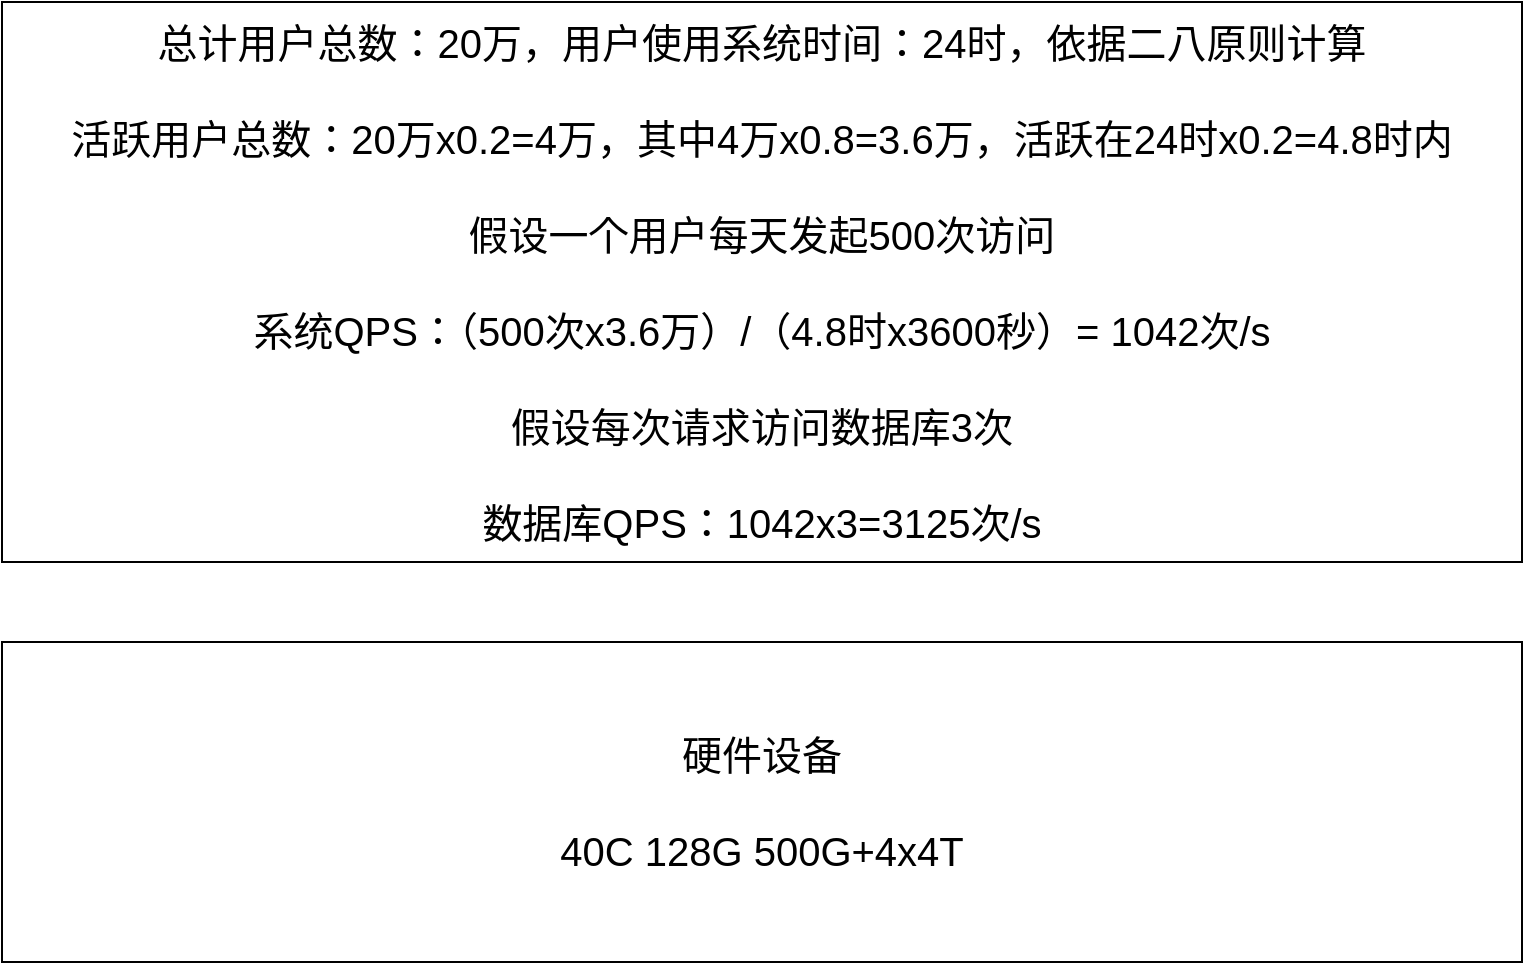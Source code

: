 <mxfile version="12.1.7" type="device" pages="5"><diagram id="ErYk1C7J16shPg2j-KtX" name="需求和资源"><mxGraphModel dx="1106" dy="758" grid="1" gridSize="10" guides="1" tooltips="1" connect="1" arrows="1" fold="1" page="1" pageScale="1" pageWidth="827" pageHeight="1169" math="0" shadow="0"><root><mxCell id="0"/><mxCell id="1" parent="0"/><mxCell id="LxVKzmW4btvyqxIcwcB8-1" value="总计用户总数：20万，用户使用系统时间：24时，依据二八原则计算&lt;br&gt;&lt;br&gt;活跃用户总数：20万x0.2=4万，其中4万x0.8=3.6万，活跃在24时x0.2=4.8时内&lt;br&gt;&lt;br&gt;假设一个用户每天发起500次访问&lt;br&gt;&lt;br&gt;系统QPS：（500次x3.6万）/（4.8时x3600秒）= 1042次/s&lt;br&gt;&lt;br&gt;假设每次请求访问数据库3次&lt;br&gt;&lt;br&gt;数据库QPS：1042x3=3125次/s" style="rounded=0;whiteSpace=wrap;html=1;fontSize=20;" vertex="1" parent="1"><mxGeometry x="40" y="40" width="760" height="280" as="geometry"/></mxCell><mxCell id="LxVKzmW4btvyqxIcwcB8-2" value="硬件设备&lt;br&gt;&lt;br&gt;40C 128G 500G+4x4T" style="rounded=0;whiteSpace=wrap;html=1;fontSize=20;" vertex="1" parent="1"><mxGeometry x="40" y="360" width="760" height="160" as="geometry"/></mxCell></root></mxGraphModel></diagram><diagram id="pq5ASbQruxCOPRBM2ytR" name="流量分析"><mxGraphModel dx="1106" dy="758" grid="1" gridSize="10" guides="1" tooltips="1" connect="1" arrows="1" fold="1" page="1" pageScale="1" pageWidth="850" pageHeight="1100" math="0" shadow="0"><root><mxCell id="pzIwe56cIyrNRFv4umZ0-0"/><mxCell id="pzIwe56cIyrNRFv4umZ0-1" parent="pzIwe56cIyrNRFv4umZ0-0"/><mxCell id="m3BVi_oaWa8sNmVTUeNz-29" value="Redis&lt;br&gt;&lt;br&gt;&lt;br&gt;&lt;br&gt;&lt;br&gt;" style="rounded=0;whiteSpace=wrap;html=1;fontSize=20;fillColor=#f5f5f5;strokeColor=#666666;fontColor=#333333;" vertex="1" parent="pzIwe56cIyrNRFv4umZ0-1"><mxGeometry x="120" y="760" width="240" height="120" as="geometry"/></mxCell><mxCell id="m3BVi_oaWa8sNmVTUeNz-33" value="S" style="rounded=1;whiteSpace=wrap;html=1;fontSize=20;fillColor=#d5e8d4;strokeColor=#82b366;" vertex="1" parent="pzIwe56cIyrNRFv4umZ0-1"><mxGeometry x="140" y="840" width="60" height="30" as="geometry"/></mxCell><mxCell id="m3BVi_oaWa8sNmVTUeNz-36" style="edgeStyle=orthogonalEdgeStyle;rounded=0;orthogonalLoop=1;jettySize=auto;html=1;exitX=0.25;exitY=1;exitDx=0;exitDy=0;entryX=0.5;entryY=0;entryDx=0;entryDy=0;fontSize=20;" edge="1" parent="pzIwe56cIyrNRFv4umZ0-1" source="m3BVi_oaWa8sNmVTUeNz-5" target="m3BVi_oaWa8sNmVTUeNz-29"><mxGeometry relative="1" as="geometry"/></mxCell><mxCell id="m3BVi_oaWa8sNmVTUeNz-39" value="QPS：2000" style="text;html=1;resizable=0;points=[];align=center;verticalAlign=middle;labelBackgroundColor=#ffffff;fontSize=20;" vertex="1" connectable="0" parent="m3BVi_oaWa8sNmVTUeNz-36"><mxGeometry x="0.127" relative="1" as="geometry"><mxPoint x="-8" y="-20" as="offset"/></mxGeometry></mxCell><mxCell id="m3BVi_oaWa8sNmVTUeNz-37" style="edgeStyle=orthogonalEdgeStyle;rounded=0;orthogonalLoop=1;jettySize=auto;html=1;exitX=0.75;exitY=1;exitDx=0;exitDy=0;fontSize=20;" edge="1" parent="pzIwe56cIyrNRFv4umZ0-1" source="m3BVi_oaWa8sNmVTUeNz-5" target="m3BVi_oaWa8sNmVTUeNz-25"><mxGeometry relative="1" as="geometry"/></mxCell><mxCell id="m3BVi_oaWa8sNmVTUeNz-40" value="QPS：1000" style="text;html=1;resizable=0;points=[];align=center;verticalAlign=middle;labelBackgroundColor=#ffffff;fontSize=20;" vertex="1" connectable="0" parent="m3BVi_oaWa8sNmVTUeNz-37"><mxGeometry y="1" relative="1" as="geometry"><mxPoint x="15" y="-19" as="offset"/></mxGeometry></mxCell><mxCell id="m3BVi_oaWa8sNmVTUeNz-5" value="业务系统（QPS：300~500）&lt;br&gt;&lt;br&gt;&lt;br&gt;&lt;br&gt;" style="rounded=0;whiteSpace=wrap;html=1;fontSize=20;fillColor=#f5f5f5;strokeColor=#666666;fontColor=#333333;" vertex="1" parent="pzIwe56cIyrNRFv4umZ0-1"><mxGeometry x="160" y="560" width="440" height="120" as="geometry"/></mxCell><mxCell id="pzIwe56cIyrNRFv4umZ0-2" value="WEB" style="rounded=0;whiteSpace=wrap;html=1;fontSize=20;fillColor=#f5f5f5;strokeColor=#666666;fontColor=#333333;" vertex="1" parent="pzIwe56cIyrNRFv4umZ0-1"><mxGeometry x="160" y="40" width="440" height="80" as="geometry"/></mxCell><mxCell id="pzIwe56cIyrNRFv4umZ0-8" style="edgeStyle=orthogonalEdgeStyle;rounded=0;orthogonalLoop=1;jettySize=auto;html=1;exitX=0.5;exitY=1;exitDx=0;exitDy=0;fontSize=20;" edge="1" parent="pzIwe56cIyrNRFv4umZ0-1" source="pzIwe56cIyrNRFv4umZ0-3" target="pzIwe56cIyrNRFv4umZ0-4"><mxGeometry relative="1" as="geometry"/></mxCell><mxCell id="m3BVi_oaWa8sNmVTUeNz-0" value="QPS：1000" style="text;html=1;resizable=0;points=[];align=center;verticalAlign=middle;labelBackgroundColor=#ffffff;fontSize=20;" vertex="1" connectable="0" parent="pzIwe56cIyrNRFv4umZ0-8"><mxGeometry x="-0.15" relative="1" as="geometry"><mxPoint as="offset"/></mxGeometry></mxCell><mxCell id="pzIwe56cIyrNRFv4umZ0-3" value="CDN" style="rounded=0;whiteSpace=wrap;html=1;fontSize=20;fillColor=#f5f5f5;strokeColor=#666666;fontColor=#333333;" vertex="1" parent="pzIwe56cIyrNRFv4umZ0-1"><mxGeometry x="160" y="160" width="440" height="80" as="geometry"/></mxCell><mxCell id="m3BVi_oaWa8sNmVTUeNz-8" style="edgeStyle=orthogonalEdgeStyle;rounded=0;orthogonalLoop=1;jettySize=auto;html=1;exitX=0.5;exitY=1;exitDx=0;exitDy=0;fontSize=20;" edge="1" parent="pzIwe56cIyrNRFv4umZ0-1" source="pzIwe56cIyrNRFv4umZ0-4" target="m3BVi_oaWa8sNmVTUeNz-1"><mxGeometry relative="1" as="geometry"/></mxCell><mxCell id="m3BVi_oaWa8sNmVTUeNz-11" value="QPS：500" style="text;html=1;resizable=0;points=[];align=center;verticalAlign=middle;labelBackgroundColor=#ffffff;fontSize=20;" vertex="1" connectable="0" parent="m3BVi_oaWa8sNmVTUeNz-8"><mxGeometry x="0.116" y="-1" relative="1" as="geometry"><mxPoint as="offset"/></mxGeometry></mxCell><mxCell id="m3BVi_oaWa8sNmVTUeNz-9" style="edgeStyle=orthogonalEdgeStyle;rounded=0;orthogonalLoop=1;jettySize=auto;html=1;exitX=0.5;exitY=1;exitDx=0;exitDy=0;fontSize=20;" edge="1" parent="pzIwe56cIyrNRFv4umZ0-1" source="pzIwe56cIyrNRFv4umZ0-4" target="m3BVi_oaWa8sNmVTUeNz-4"><mxGeometry relative="1" as="geometry"/></mxCell><mxCell id="m3BVi_oaWa8sNmVTUeNz-10" value="QPS：500" style="text;html=1;resizable=0;points=[];align=center;verticalAlign=middle;labelBackgroundColor=#ffffff;fontSize=20;" vertex="1" connectable="0" parent="m3BVi_oaWa8sNmVTUeNz-9"><mxGeometry x="0.042" relative="1" as="geometry"><mxPoint as="offset"/></mxGeometry></mxCell><mxCell id="pzIwe56cIyrNRFv4umZ0-4" value="NGINX&lt;br&gt;KeepAlive" style="rounded=0;whiteSpace=wrap;html=1;fontSize=20;fillColor=#f5f5f5;strokeColor=#666666;fontColor=#333333;" vertex="1" parent="pzIwe56cIyrNRFv4umZ0-1"><mxGeometry x="160" y="280" width="440" height="80" as="geometry"/></mxCell><mxCell id="pzIwe56cIyrNRFv4umZ0-5" value="Gateway" style="rounded=0;whiteSpace=wrap;html=1;fontSize=20;fillColor=#f5f5f5;strokeColor=#666666;fontColor=#333333;" vertex="1" parent="pzIwe56cIyrNRFv4umZ0-1"><mxGeometry x="160" y="400" width="440" height="80" as="geometry"/></mxCell><mxCell id="pzIwe56cIyrNRFv4umZ0-6" value="主" style="rounded=1;whiteSpace=wrap;html=1;fontSize=20;fillColor=#d5e8d4;strokeColor=#82b366;" vertex="1" parent="pzIwe56cIyrNRFv4umZ0-1"><mxGeometry x="180" y="290" width="120" height="60" as="geometry"/></mxCell><mxCell id="pzIwe56cIyrNRFv4umZ0-7" value="备" style="rounded=1;whiteSpace=wrap;html=1;fontSize=20;fillColor=#dae8fc;strokeColor=#6c8ebf;" vertex="1" parent="pzIwe56cIyrNRFv4umZ0-1"><mxGeometry x="460" y="290" width="120" height="60" as="geometry"/></mxCell><mxCell id="m3BVi_oaWa8sNmVTUeNz-14" style="edgeStyle=orthogonalEdgeStyle;rounded=0;orthogonalLoop=1;jettySize=auto;html=1;exitX=0.25;exitY=1;exitDx=0;exitDy=0;fontSize=20;entryX=0.25;entryY=0;entryDx=0;entryDy=0;" edge="1" parent="pzIwe56cIyrNRFv4umZ0-1" source="m3BVi_oaWa8sNmVTUeNz-1" target="m3BVi_oaWa8sNmVTUeNz-6"><mxGeometry relative="1" as="geometry"/></mxCell><mxCell id="m3BVi_oaWa8sNmVTUeNz-16" style="edgeStyle=orthogonalEdgeStyle;rounded=0;orthogonalLoop=1;jettySize=auto;html=1;exitX=0.75;exitY=1;exitDx=0;exitDy=0;entryX=0.5;entryY=0;entryDx=0;entryDy=0;fontSize=20;dashed=1;" edge="1" parent="pzIwe56cIyrNRFv4umZ0-1" source="m3BVi_oaWa8sNmVTUeNz-1" target="m3BVi_oaWa8sNmVTUeNz-7"><mxGeometry relative="1" as="geometry"><Array as="points"><mxPoint x="270" y="520"/><mxPoint x="520" y="520"/></Array></mxGeometry></mxCell><mxCell id="m3BVi_oaWa8sNmVTUeNz-18" style="edgeStyle=orthogonalEdgeStyle;rounded=0;orthogonalLoop=1;jettySize=auto;html=1;exitX=0.5;exitY=1;exitDx=0;exitDy=0;entryX=0.25;entryY=0;entryDx=0;entryDy=0;fontSize=20;" edge="1" parent="pzIwe56cIyrNRFv4umZ0-1" source="m3BVi_oaWa8sNmVTUeNz-1" target="m3BVi_oaWa8sNmVTUeNz-13"><mxGeometry relative="1" as="geometry"><Array as="points"><mxPoint x="240" y="500"/><mxPoint x="350" y="500"/></Array></mxGeometry></mxCell><mxCell id="m3BVi_oaWa8sNmVTUeNz-1" value="Node1" style="rounded=1;whiteSpace=wrap;html=1;fontSize=20;fillColor=#d5e8d4;strokeColor=#82b366;" vertex="1" parent="pzIwe56cIyrNRFv4umZ0-1"><mxGeometry x="180" y="410" width="120" height="60" as="geometry"/></mxCell><mxCell id="m3BVi_oaWa8sNmVTUeNz-15" style="edgeStyle=orthogonalEdgeStyle;rounded=0;orthogonalLoop=1;jettySize=auto;html=1;exitX=0.5;exitY=1;exitDx=0;exitDy=0;entryX=0.75;entryY=0;entryDx=0;entryDy=0;fontSize=20;" edge="1" parent="pzIwe56cIyrNRFv4umZ0-1" source="m3BVi_oaWa8sNmVTUeNz-4" target="m3BVi_oaWa8sNmVTUeNz-13"><mxGeometry relative="1" as="geometry"><Array as="points"><mxPoint x="520" y="500"/><mxPoint x="410" y="500"/></Array></mxGeometry></mxCell><mxCell id="m3BVi_oaWa8sNmVTUeNz-17" style="edgeStyle=orthogonalEdgeStyle;rounded=0;orthogonalLoop=1;jettySize=auto;html=1;exitX=0.75;exitY=1;exitDx=0;exitDy=0;entryX=0.75;entryY=0;entryDx=0;entryDy=0;fontSize=20;dashed=1;" edge="1" parent="pzIwe56cIyrNRFv4umZ0-1" source="m3BVi_oaWa8sNmVTUeNz-4" target="m3BVi_oaWa8sNmVTUeNz-7"><mxGeometry relative="1" as="geometry"/></mxCell><mxCell id="m3BVi_oaWa8sNmVTUeNz-19" style="edgeStyle=orthogonalEdgeStyle;rounded=0;orthogonalLoop=1;jettySize=auto;html=1;exitX=0.25;exitY=1;exitDx=0;exitDy=0;entryX=0.75;entryY=0;entryDx=0;entryDy=0;fontSize=20;" edge="1" parent="pzIwe56cIyrNRFv4umZ0-1" source="m3BVi_oaWa8sNmVTUeNz-4" target="m3BVi_oaWa8sNmVTUeNz-6"><mxGeometry relative="1" as="geometry"/></mxCell><mxCell id="m3BVi_oaWa8sNmVTUeNz-4" value="Node2" style="rounded=1;whiteSpace=wrap;html=1;fontSize=20;fillColor=#d5e8d4;strokeColor=#82b366;" vertex="1" parent="pzIwe56cIyrNRFv4umZ0-1"><mxGeometry x="460" y="410" width="120" height="60" as="geometry"/></mxCell><mxCell id="m3BVi_oaWa8sNmVTUeNz-6" value="Node1" style="rounded=1;whiteSpace=wrap;html=1;fontSize=20;fillColor=#d5e8d4;strokeColor=#82b366;" vertex="1" parent="pzIwe56cIyrNRFv4umZ0-1"><mxGeometry x="180" y="610" width="120" height="60" as="geometry"/></mxCell><mxCell id="m3BVi_oaWa8sNmVTUeNz-7" value="Node3" style="rounded=1;whiteSpace=wrap;html=1;fontSize=20;fillColor=#d5e8d4;strokeColor=#82b366;dashed=1;" vertex="1" parent="pzIwe56cIyrNRFv4umZ0-1"><mxGeometry x="460" y="610" width="120" height="60" as="geometry"/></mxCell><mxCell id="m3BVi_oaWa8sNmVTUeNz-13" value="Node2" style="rounded=1;whiteSpace=wrap;html=1;fontSize=20;fillColor=#d5e8d4;strokeColor=#82b366;" vertex="1" parent="pzIwe56cIyrNRFv4umZ0-1"><mxGeometry x="320" y="610" width="120" height="60" as="geometry"/></mxCell><mxCell id="m3BVi_oaWa8sNmVTUeNz-25" value="MySQL&lt;br&gt;&lt;br&gt;&lt;br&gt;&lt;br&gt;&lt;br&gt;" style="rounded=0;whiteSpace=wrap;html=1;fontSize=20;fillColor=#f5f5f5;strokeColor=#666666;fontColor=#333333;" vertex="1" parent="pzIwe56cIyrNRFv4umZ0-1"><mxGeometry x="400" y="760" width="240" height="120" as="geometry"/></mxCell><mxCell id="m3BVi_oaWa8sNmVTUeNz-26" value="M" style="rounded=1;whiteSpace=wrap;html=1;fontSize=20;fillColor=#d5e8d4;strokeColor=#82b366;" vertex="1" parent="pzIwe56cIyrNRFv4umZ0-1"><mxGeometry x="420" y="820" width="60" height="30" as="geometry"/></mxCell><mxCell id="m3BVi_oaWa8sNmVTUeNz-27" value="S" style="rounded=1;whiteSpace=wrap;html=1;fontSize=20;fillColor=#d5e8d4;strokeColor=#82b366;dashed=1;" vertex="1" parent="pzIwe56cIyrNRFv4umZ0-1"><mxGeometry x="560" y="820" width="60" height="30" as="geometry"/></mxCell><mxCell id="m3BVi_oaWa8sNmVTUeNz-28" value="S" style="rounded=1;whiteSpace=wrap;html=1;fontSize=20;fillColor=#d5e8d4;strokeColor=#82b366;" vertex="1" parent="pzIwe56cIyrNRFv4umZ0-1"><mxGeometry x="490" y="820" width="60" height="30" as="geometry"/></mxCell><mxCell id="m3BVi_oaWa8sNmVTUeNz-30" value="M" style="rounded=1;whiteSpace=wrap;html=1;fontSize=20;fillColor=#d5e8d4;strokeColor=#82b366;" vertex="1" parent="pzIwe56cIyrNRFv4umZ0-1"><mxGeometry x="140" y="805" width="60" height="30" as="geometry"/></mxCell><mxCell id="m3BVi_oaWa8sNmVTUeNz-31" value="M" style="rounded=1;whiteSpace=wrap;html=1;fontSize=20;fillColor=#d5e8d4;strokeColor=#82b366;dashed=1;" vertex="1" parent="pzIwe56cIyrNRFv4umZ0-1"><mxGeometry x="280" y="805" width="60" height="30" as="geometry"/></mxCell><mxCell id="m3BVi_oaWa8sNmVTUeNz-32" value="M" style="rounded=1;whiteSpace=wrap;html=1;fontSize=20;fillColor=#d5e8d4;strokeColor=#82b366;" vertex="1" parent="pzIwe56cIyrNRFv4umZ0-1"><mxGeometry x="210" y="805" width="60" height="30" as="geometry"/></mxCell><mxCell id="m3BVi_oaWa8sNmVTUeNz-34" value="S" style="rounded=1;whiteSpace=wrap;html=1;fontSize=20;fillColor=#d5e8d4;strokeColor=#82b366;dashed=1;" vertex="1" parent="pzIwe56cIyrNRFv4umZ0-1"><mxGeometry x="280" y="840" width="60" height="30" as="geometry"/></mxCell><mxCell id="m3BVi_oaWa8sNmVTUeNz-35" value="S" style="rounded=1;whiteSpace=wrap;html=1;fontSize=20;fillColor=#d5e8d4;strokeColor=#82b366;" vertex="1" parent="pzIwe56cIyrNRFv4umZ0-1"><mxGeometry x="210" y="840" width="60" height="30" as="geometry"/></mxCell><mxCell id="m3BVi_oaWa8sNmVTUeNz-38" value="QPS：3000" style="text;html=1;strokeColor=none;fillColor=none;align=center;verticalAlign=middle;whiteSpace=wrap;rounded=0;fontSize=20;" vertex="1" parent="pzIwe56cIyrNRFv4umZ0-1"><mxGeometry x="325" y="700" width="110" height="20" as="geometry"/></mxCell><mxCell id="m3BVi_oaWa8sNmVTUeNz-41" value="ES&lt;br&gt;100万x5KB=5GB&lt;br&gt;&lt;br&gt;&lt;br&gt;&lt;br&gt;" style="rounded=0;whiteSpace=wrap;html=1;fontSize=20;fillColor=#f5f5f5;strokeColor=#666666;fontColor=#333333;" vertex="1" parent="pzIwe56cIyrNRFv4umZ0-1"><mxGeometry x="120" y="920" width="240" height="120" as="geometry"/></mxCell><mxCell id="m3BVi_oaWa8sNmVTUeNz-42" value="M" style="rounded=1;whiteSpace=wrap;html=1;fontSize=20;fillColor=#d5e8d4;strokeColor=#82b366;" vertex="1" parent="pzIwe56cIyrNRFv4umZ0-1"><mxGeometry x="140" y="980" width="60" height="30" as="geometry"/></mxCell><mxCell id="m3BVi_oaWa8sNmVTUeNz-43" value="S" style="rounded=1;whiteSpace=wrap;html=1;fontSize=20;fillColor=#d5e8d4;strokeColor=#82b366;dashed=1;" vertex="1" parent="pzIwe56cIyrNRFv4umZ0-1"><mxGeometry x="280" y="980" width="60" height="30" as="geometry"/></mxCell><mxCell id="m3BVi_oaWa8sNmVTUeNz-44" value="S" style="rounded=1;whiteSpace=wrap;html=1;fontSize=20;fillColor=#d5e8d4;strokeColor=#82b366;" vertex="1" parent="pzIwe56cIyrNRFv4umZ0-1"><mxGeometry x="210" y="980" width="60" height="30" as="geometry"/></mxCell><mxCell id="m3BVi_oaWa8sNmVTUeNz-45" value="MongoDB&lt;br&gt;10万x50KB=5GB&lt;br&gt;&lt;br&gt;&lt;br&gt;&lt;br&gt;" style="rounded=0;whiteSpace=wrap;html=1;fontSize=20;fillColor=#f5f5f5;strokeColor=#666666;fontColor=#333333;" vertex="1" parent="pzIwe56cIyrNRFv4umZ0-1"><mxGeometry x="400" y="920" width="240" height="120" as="geometry"/></mxCell><mxCell id="m3BVi_oaWa8sNmVTUeNz-46" value="M" style="rounded=1;whiteSpace=wrap;html=1;fontSize=20;fillColor=#d5e8d4;strokeColor=#82b366;" vertex="1" parent="pzIwe56cIyrNRFv4umZ0-1"><mxGeometry x="420" y="980" width="60" height="30" as="geometry"/></mxCell><mxCell id="m3BVi_oaWa8sNmVTUeNz-47" value="S" style="rounded=1;whiteSpace=wrap;html=1;fontSize=20;fillColor=#d5e8d4;strokeColor=#82b366;dashed=1;" vertex="1" parent="pzIwe56cIyrNRFv4umZ0-1"><mxGeometry x="560" y="980" width="60" height="30" as="geometry"/></mxCell><mxCell id="m3BVi_oaWa8sNmVTUeNz-48" value="S" style="rounded=1;whiteSpace=wrap;html=1;fontSize=20;fillColor=#d5e8d4;strokeColor=#82b366;" vertex="1" parent="pzIwe56cIyrNRFv4umZ0-1"><mxGeometry x="490" y="980" width="60" height="30" as="geometry"/></mxCell><mxCell id="oZtCqzuaDMVxIYybgl82-0" value="系统流量规模分析" style="text;html=1;strokeColor=none;fillColor=none;align=center;verticalAlign=middle;whiteSpace=wrap;rounded=0;dashed=1;fontSize=20;" vertex="1" parent="pzIwe56cIyrNRFv4umZ0-1"><mxGeometry x="160" y="10" width="440" height="20" as="geometry"/></mxCell></root></mxGraphModel></diagram><diagram id="z2VOvwBY_4tDdF6hZFZ4" name="新旧版本MQ"><mxGraphModel dx="1106" dy="758" grid="1" gridSize="10" guides="1" tooltips="1" connect="1" arrows="1" fold="1" page="1" pageScale="1" pageWidth="850" pageHeight="1100" math="0" shadow="0"><root><mxCell id="si2oRlGux-sdy4nsY0Zy-0"/><mxCell id="si2oRlGux-sdy4nsY0Zy-1" parent="si2oRlGux-sdy4nsY0Zy-0"/><mxCell id="fWnzAH5MNSUzcL2vlmoa-0" value="新旧系统消息中间件强一致高可用设计" style="text;html=1;strokeColor=none;fillColor=none;align=center;verticalAlign=middle;whiteSpace=wrap;rounded=0;dashed=1;fontSize=20;" vertex="1" parent="si2oRlGux-sdy4nsY0Zy-1"><mxGeometry x="160" y="10" width="440" height="20" as="geometry"/></mxCell><mxCell id="ZQqp1TPRaXFhYsxxzdAM-3" style="edgeStyle=orthogonalEdgeStyle;rounded=0;orthogonalLoop=1;jettySize=auto;html=1;exitX=0.5;exitY=1;exitDx=0;exitDy=0;entryX=0.5;entryY=0;entryDx=0;entryDy=0;fontSize=20;" edge="1" parent="si2oRlGux-sdy4nsY0Zy-1" source="ZQqp1TPRaXFhYsxxzdAM-0" target="ZQqp1TPRaXFhYsxxzdAM-2"><mxGeometry relative="1" as="geometry"/></mxCell><mxCell id="ZQqp1TPRaXFhYsxxzdAM-0" value="旧版本MySQL&lt;br&gt;biglog&lt;br&gt;200万数据" style="rounded=0;whiteSpace=wrap;html=1;fontSize=20;fillColor=#f5f5f5;strokeColor=#666666;fontColor=#333333;" vertex="1" parent="si2oRlGux-sdy4nsY0Zy-1"><mxGeometry x="160" y="40" width="440" height="80" as="geometry"/></mxCell><mxCell id="ZQqp1TPRaXFhYsxxzdAM-2" value="Canal" style="rounded=0;whiteSpace=wrap;html=1;fontSize=20;fillColor=#f5f5f5;strokeColor=#666666;fontColor=#333333;" vertex="1" parent="si2oRlGux-sdy4nsY0Zy-1"><mxGeometry x="160" y="160" width="440" height="80" as="geometry"/></mxCell><mxCell id="ZQqp1TPRaXFhYsxxzdAM-4" value="Kafka&lt;br&gt;&lt;br&gt;serializr=1" style="rounded=0;whiteSpace=wrap;html=1;fontSize=20;fillColor=#f5f5f5;strokeColor=#666666;fontColor=#333333;" vertex="1" parent="si2oRlGux-sdy4nsY0Zy-1"><mxGeometry x="160" y="320" width="440" height="80" as="geometry"/></mxCell><mxCell id="sOrMX0ZMcvwtyfNDg4mw-8" style="edgeStyle=orthogonalEdgeStyle;rounded=0;orthogonalLoop=1;jettySize=auto;html=1;exitX=0.5;exitY=1;exitDx=0;exitDy=0;fontSize=20;" edge="1" parent="si2oRlGux-sdy4nsY0Zy-1" source="mMsrpA7TsB3CGjUgSrUk-0" target="mMsrpA7TsB3CGjUgSrUk-1"><mxGeometry relative="1" as="geometry"/></mxCell><mxCell id="sOrMX0ZMcvwtyfNDg4mw-12" value="transaction+tryagain" style="text;html=1;resizable=0;points=[];align=center;verticalAlign=middle;labelBackgroundColor=#ffffff;fontSize=20;" vertex="1" connectable="0" parent="sOrMX0ZMcvwtyfNDg4mw-8"><mxGeometry x="-0.1" y="-1" relative="1" as="geometry"><mxPoint as="offset"/></mxGeometry></mxCell><mxCell id="mMsrpA7TsB3CGjUgSrUk-0" value="SYNC" style="rounded=0;whiteSpace=wrap;html=1;fontSize=20;fillColor=#f5f5f5;strokeColor=#666666;fontColor=#333333;" vertex="1" parent="si2oRlGux-sdy4nsY0Zy-1"><mxGeometry x="160" y="480" width="440" height="80" as="geometry"/></mxCell><mxCell id="mMsrpA7TsB3CGjUgSrUk-1" value="DB" style="rounded=0;whiteSpace=wrap;html=1;fontSize=20;fillColor=#f5f5f5;strokeColor=#666666;fontColor=#333333;" vertex="1" parent="si2oRlGux-sdy4nsY0Zy-1"><mxGeometry x="160" y="640" width="440" height="80" as="geometry"/></mxCell><mxCell id="mMsrpA7TsB3CGjUgSrUk-2" value="" style="shape=link;html=1;fontSize=20;entryX=0.5;entryY=1;entryDx=0;entryDy=0;width=224;" edge="1" parent="si2oRlGux-sdy4nsY0Zy-1" source="ZQqp1TPRaXFhYsxxzdAM-4" target="ZQqp1TPRaXFhYsxxzdAM-2"><mxGeometry width="50" height="50" relative="1" as="geometry"><mxPoint x="270" y="300" as="sourcePoint"/><mxPoint x="320" y="250" as="targetPoint"/></mxGeometry></mxCell><mxCell id="mMsrpA7TsB3CGjUgSrUk-3" value="sync=1,batch=1&lt;br&gt;isr=all, ack=1&lt;br&gt;MD5" style="text;html=1;resizable=0;points=[];autosize=1;align=left;verticalAlign=top;spacingTop=-4;fontSize=20;" vertex="1" parent="si2oRlGux-sdy4nsY0Zy-1"><mxGeometry x="300" y="245" width="160" height="70" as="geometry"/></mxCell><mxCell id="sOrMX0ZMcvwtyfNDg4mw-1" value="node1" style="rounded=1;whiteSpace=wrap;html=1;fontSize=20;fillColor=#d5e8d4;strokeColor=#82b366;" vertex="1" parent="si2oRlGux-sdy4nsY0Zy-1"><mxGeometry x="195" y="345" width="60" height="30" as="geometry"/></mxCell><mxCell id="sOrMX0ZMcvwtyfNDg4mw-2" value="node2" style="rounded=1;whiteSpace=wrap;html=1;fontSize=20;fillColor=#d5e8d4;strokeColor=#82b366;" vertex="1" parent="si2oRlGux-sdy4nsY0Zy-1"><mxGeometry x="505" y="345" width="60" height="30" as="geometry"/></mxCell><mxCell id="sOrMX0ZMcvwtyfNDg4mw-6" value="" style="shape=link;html=1;fontSize=20;entryX=0.5;entryY=1;entryDx=0;entryDy=0;width=224;" edge="1" parent="si2oRlGux-sdy4nsY0Zy-1"><mxGeometry width="50" height="50" relative="1" as="geometry"><mxPoint x="380" y="480" as="sourcePoint"/><mxPoint x="380" y="400" as="targetPoint"/></mxGeometry></mxCell><mxCell id="sOrMX0ZMcvwtyfNDg4mw-7" value="group=table,thread=1&lt;br&gt;autoack=0,&amp;nbsp;MD5" style="text;html=1;resizable=0;points=[];autosize=1;align=left;verticalAlign=top;spacingTop=-4;fontSize=20;" vertex="1" parent="si2oRlGux-sdy4nsY0Zy-1"><mxGeometry x="275" y="415" width="210" height="50" as="geometry"/></mxCell><mxCell id="sOrMX0ZMcvwtyfNDg4mw-9" value="MySQL" style="rounded=1;whiteSpace=wrap;html=1;fontSize=20;fillColor=#d5e8d4;strokeColor=#82b366;" vertex="1" parent="si2oRlGux-sdy4nsY0Zy-1"><mxGeometry x="180" y="665" width="100" height="30" as="geometry"/></mxCell><mxCell id="sOrMX0ZMcvwtyfNDg4mw-10" value="MongoDB" style="rounded=1;whiteSpace=wrap;html=1;fontSize=20;fillColor=#d5e8d4;strokeColor=#82b366;" vertex="1" parent="si2oRlGux-sdy4nsY0Zy-1"><mxGeometry x="330" y="665" width="100" height="30" as="geometry"/></mxCell><mxCell id="sOrMX0ZMcvwtyfNDg4mw-11" value="ES" style="rounded=1;whiteSpace=wrap;html=1;fontSize=20;fillColor=#d5e8d4;strokeColor=#82b366;" vertex="1" parent="si2oRlGux-sdy4nsY0Zy-1"><mxGeometry x="480" y="665" width="100" height="30" as="geometry"/></mxCell></root></mxGraphModel></diagram><diagram id="ZxAASZaRb4nEDueHgyxd" name="热点key大value"><mxGraphModel dx="1106" dy="758" grid="1" gridSize="10" guides="1" tooltips="1" connect="1" arrows="1" fold="1" page="1" pageScale="1" pageWidth="850" pageHeight="1100" math="0" shadow="0"><root><mxCell id="_j7aoTGqgm09QGlYXKYN-0"/><mxCell id="_j7aoTGqgm09QGlYXKYN-1" parent="_j7aoTGqgm09QGlYXKYN-0"/><mxCell id="3bVBKvmRmH2orxmFVFHt-0" value="Redis&lt;br&gt;&lt;br&gt;&lt;br&gt;&lt;br&gt;&lt;br&gt;" style="rounded=0;whiteSpace=wrap;html=1;fontSize=20;fillColor=#f5f5f5;strokeColor=#666666;fontColor=#333333;" vertex="1" parent="_j7aoTGqgm09QGlYXKYN-1"><mxGeometry x="120" y="560" width="240" height="120" as="geometry"/></mxCell><mxCell id="3bVBKvmRmH2orxmFVFHt-1" value="S" style="rounded=1;whiteSpace=wrap;html=1;fontSize=20;fillColor=#d5e8d4;strokeColor=#82b366;" vertex="1" parent="_j7aoTGqgm09QGlYXKYN-1"><mxGeometry x="140" y="640" width="60" height="30" as="geometry"/></mxCell><mxCell id="3bVBKvmRmH2orxmFVFHt-2" style="edgeStyle=orthogonalEdgeStyle;rounded=0;orthogonalLoop=1;jettySize=auto;html=1;exitX=0.25;exitY=1;exitDx=0;exitDy=0;entryX=0.5;entryY=0;entryDx=0;entryDy=0;fontSize=20;" edge="1" parent="_j7aoTGqgm09QGlYXKYN-1" source="3bVBKvmRmH2orxmFVFHt-6" target="3bVBKvmRmH2orxmFVFHt-0"><mxGeometry relative="1" as="geometry"/></mxCell><mxCell id="3bVBKvmRmH2orxmFVFHt-3" value="QPS：2000" style="text;html=1;resizable=0;points=[];align=center;verticalAlign=middle;labelBackgroundColor=#ffffff;fontSize=20;" vertex="1" connectable="0" parent="3bVBKvmRmH2orxmFVFHt-2"><mxGeometry x="0.127" relative="1" as="geometry"><mxPoint x="2" y="-20" as="offset"/></mxGeometry></mxCell><mxCell id="3bVBKvmRmH2orxmFVFHt-4" style="edgeStyle=orthogonalEdgeStyle;rounded=0;orthogonalLoop=1;jettySize=auto;html=1;exitX=0.75;exitY=1;exitDx=0;exitDy=0;fontSize=20;" edge="1" parent="_j7aoTGqgm09QGlYXKYN-1" source="3bVBKvmRmH2orxmFVFHt-6" target="3bVBKvmRmH2orxmFVFHt-30"><mxGeometry relative="1" as="geometry"/></mxCell><mxCell id="3bVBKvmRmH2orxmFVFHt-5" value="QPS：1000" style="text;html=1;resizable=0;points=[];align=center;verticalAlign=middle;labelBackgroundColor=#ffffff;fontSize=20;" vertex="1" connectable="0" parent="3bVBKvmRmH2orxmFVFHt-4"><mxGeometry y="1" relative="1" as="geometry"><mxPoint x="15" y="-19" as="offset"/></mxGeometry></mxCell><mxCell id="hucWLgWMiOzNQJfjygFG-10" style="edgeStyle=orthogonalEdgeStyle;rounded=0;orthogonalLoop=1;jettySize=auto;html=1;exitX=1;exitY=0.75;exitDx=0;exitDy=0;entryX=0;entryY=0.5;entryDx=0;entryDy=0;fontSize=20;fillColor=#f8cecc;strokeColor=#b85450;" edge="1" parent="_j7aoTGqgm09QGlYXKYN-1" source="3bVBKvmRmH2orxmFVFHt-6" target="hucWLgWMiOzNQJfjygFG-0"><mxGeometry relative="1" as="geometry"/></mxCell><mxCell id="3bVBKvmRmH2orxmFVFHt-6" value="业务系统（QPS：300~500）&lt;br&gt;&lt;br&gt;&lt;br&gt;&lt;br&gt;" style="rounded=0;whiteSpace=wrap;html=1;fontSize=20;fillColor=#f5f5f5;strokeColor=#666666;fontColor=#333333;" vertex="1" parent="_j7aoTGqgm09QGlYXKYN-1"><mxGeometry x="160" y="360" width="440" height="120" as="geometry"/></mxCell><mxCell id="3bVBKvmRmH2orxmFVFHt-7" value="WEB" style="rounded=0;whiteSpace=wrap;html=1;fontSize=20;fillColor=#f5f5f5;strokeColor=#666666;fontColor=#333333;" vertex="1" parent="_j7aoTGqgm09QGlYXKYN-1"><mxGeometry x="160" y="40" width="440" height="80" as="geometry"/></mxCell><mxCell id="hucWLgWMiOzNQJfjygFG-7" style="edgeStyle=orthogonalEdgeStyle;rounded=0;orthogonalLoop=1;jettySize=auto;html=1;exitX=0.5;exitY=1;exitDx=0;exitDy=0;entryX=0.5;entryY=0;entryDx=0;entryDy=0;fontSize=20;" edge="1" parent="_j7aoTGqgm09QGlYXKYN-1" source="3bVBKvmRmH2orxmFVFHt-10" target="3bVBKvmRmH2orxmFVFHt-6"><mxGeometry relative="1" as="geometry"/></mxCell><mxCell id="3bVBKvmRmH2orxmFVFHt-10" value="CDN" style="rounded=0;whiteSpace=wrap;html=1;fontSize=20;fillColor=#d5e8d4;strokeColor=#82b366;" vertex="1" parent="_j7aoTGqgm09QGlYXKYN-1"><mxGeometry x="160" y="160" width="440" height="80" as="geometry"/></mxCell><mxCell id="3bVBKvmRmH2orxmFVFHt-27" value="Node1" style="rounded=1;whiteSpace=wrap;html=1;fontSize=20;fillColor=#d5e8d4;strokeColor=#82b366;" vertex="1" parent="_j7aoTGqgm09QGlYXKYN-1"><mxGeometry x="180" y="410" width="120" height="60" as="geometry"/></mxCell><mxCell id="hucWLgWMiOzNQJfjygFG-9" style="edgeStyle=orthogonalEdgeStyle;rounded=0;orthogonalLoop=1;jettySize=auto;html=1;exitX=0.75;exitY=0;exitDx=0;exitDy=0;entryX=0.886;entryY=1;entryDx=0;entryDy=0;entryPerimeter=0;fontSize=20;fillColor=#f8cecc;strokeColor=#b85450;dashed=1;" edge="1" parent="_j7aoTGqgm09QGlYXKYN-1" source="3bVBKvmRmH2orxmFVFHt-28" target="3bVBKvmRmH2orxmFVFHt-10"><mxGeometry relative="1" as="geometry"/></mxCell><mxCell id="3bVBKvmRmH2orxmFVFHt-28" value="Node3" style="rounded=1;whiteSpace=wrap;html=1;fontSize=20;fillColor=#d5e8d4;strokeColor=#82b366;dashed=1;" vertex="1" parent="_j7aoTGqgm09QGlYXKYN-1"><mxGeometry x="460" y="410" width="120" height="60" as="geometry"/></mxCell><mxCell id="3bVBKvmRmH2orxmFVFHt-29" value="Node2" style="rounded=1;whiteSpace=wrap;html=1;fontSize=20;fillColor=#d5e8d4;strokeColor=#82b366;" vertex="1" parent="_j7aoTGqgm09QGlYXKYN-1"><mxGeometry x="320" y="410" width="120" height="60" as="geometry"/></mxCell><mxCell id="3bVBKvmRmH2orxmFVFHt-30" value="MySQL&lt;br&gt;&lt;br&gt;&lt;br&gt;&lt;br&gt;&lt;br&gt;" style="rounded=0;whiteSpace=wrap;html=1;fontSize=20;fillColor=#f5f5f5;strokeColor=#666666;fontColor=#333333;" vertex="1" parent="_j7aoTGqgm09QGlYXKYN-1"><mxGeometry x="400" y="560" width="240" height="120" as="geometry"/></mxCell><mxCell id="3bVBKvmRmH2orxmFVFHt-31" value="M" style="rounded=1;whiteSpace=wrap;html=1;fontSize=20;fillColor=#d5e8d4;strokeColor=#82b366;" vertex="1" parent="_j7aoTGqgm09QGlYXKYN-1"><mxGeometry x="420" y="620" width="60" height="30" as="geometry"/></mxCell><mxCell id="3bVBKvmRmH2orxmFVFHt-32" value="S" style="rounded=1;whiteSpace=wrap;html=1;fontSize=20;fillColor=#d5e8d4;strokeColor=#82b366;dashed=1;" vertex="1" parent="_j7aoTGqgm09QGlYXKYN-1"><mxGeometry x="560" y="620" width="60" height="30" as="geometry"/></mxCell><mxCell id="3bVBKvmRmH2orxmFVFHt-33" value="S" style="rounded=1;whiteSpace=wrap;html=1;fontSize=20;fillColor=#d5e8d4;strokeColor=#82b366;" vertex="1" parent="_j7aoTGqgm09QGlYXKYN-1"><mxGeometry x="490" y="620" width="60" height="30" as="geometry"/></mxCell><mxCell id="3bVBKvmRmH2orxmFVFHt-34" value="M" style="rounded=1;whiteSpace=wrap;html=1;fontSize=20;fillColor=#d5e8d4;strokeColor=#82b366;" vertex="1" parent="_j7aoTGqgm09QGlYXKYN-1"><mxGeometry x="140" y="605" width="60" height="30" as="geometry"/></mxCell><mxCell id="3bVBKvmRmH2orxmFVFHt-35" value="M" style="rounded=1;whiteSpace=wrap;html=1;fontSize=20;fillColor=#d5e8d4;strokeColor=#82b366;dashed=1;" vertex="1" parent="_j7aoTGqgm09QGlYXKYN-1"><mxGeometry x="280" y="605" width="60" height="30" as="geometry"/></mxCell><mxCell id="3bVBKvmRmH2orxmFVFHt-36" value="M" style="rounded=1;whiteSpace=wrap;html=1;fontSize=20;fillColor=#d5e8d4;strokeColor=#82b366;" vertex="1" parent="_j7aoTGqgm09QGlYXKYN-1"><mxGeometry x="210" y="605" width="60" height="30" as="geometry"/></mxCell><mxCell id="3bVBKvmRmH2orxmFVFHt-37" value="S" style="rounded=1;whiteSpace=wrap;html=1;fontSize=20;fillColor=#d5e8d4;strokeColor=#82b366;dashed=1;" vertex="1" parent="_j7aoTGqgm09QGlYXKYN-1"><mxGeometry x="280" y="640" width="60" height="30" as="geometry"/></mxCell><mxCell id="3bVBKvmRmH2orxmFVFHt-38" value="S" style="rounded=1;whiteSpace=wrap;html=1;fontSize=20;fillColor=#d5e8d4;strokeColor=#82b366;" vertex="1" parent="_j7aoTGqgm09QGlYXKYN-1"><mxGeometry x="210" y="640" width="60" height="30" as="geometry"/></mxCell><mxCell id="3bVBKvmRmH2orxmFVFHt-39" value="QPS：3000" style="text;html=1;strokeColor=none;fillColor=none;align=center;verticalAlign=middle;whiteSpace=wrap;rounded=0;fontSize=20;" vertex="1" parent="_j7aoTGqgm09QGlYXKYN-1"><mxGeometry x="325" y="500" width="110" height="20" as="geometry"/></mxCell><mxCell id="3bVBKvmRmH2orxmFVFHt-40" value="ES&lt;br&gt;100万x5KB=5GB&lt;br&gt;&lt;br&gt;&lt;br&gt;&lt;br&gt;" style="rounded=0;whiteSpace=wrap;html=1;fontSize=20;fillColor=#f5f5f5;strokeColor=#666666;fontColor=#333333;" vertex="1" parent="_j7aoTGqgm09QGlYXKYN-1"><mxGeometry x="120" y="720" width="240" height="120" as="geometry"/></mxCell><mxCell id="3bVBKvmRmH2orxmFVFHt-41" value="M" style="rounded=1;whiteSpace=wrap;html=1;fontSize=20;fillColor=#d5e8d4;strokeColor=#82b366;" vertex="1" parent="_j7aoTGqgm09QGlYXKYN-1"><mxGeometry x="140" y="780" width="60" height="30" as="geometry"/></mxCell><mxCell id="3bVBKvmRmH2orxmFVFHt-42" value="S" style="rounded=1;whiteSpace=wrap;html=1;fontSize=20;fillColor=#d5e8d4;strokeColor=#82b366;dashed=1;" vertex="1" parent="_j7aoTGqgm09QGlYXKYN-1"><mxGeometry x="280" y="780" width="60" height="30" as="geometry"/></mxCell><mxCell id="3bVBKvmRmH2orxmFVFHt-43" value="S" style="rounded=1;whiteSpace=wrap;html=1;fontSize=20;fillColor=#d5e8d4;strokeColor=#82b366;" vertex="1" parent="_j7aoTGqgm09QGlYXKYN-1"><mxGeometry x="210" y="780" width="60" height="30" as="geometry"/></mxCell><mxCell id="3bVBKvmRmH2orxmFVFHt-44" value="MongoDB&lt;br&gt;10万x50KB=5GB&lt;br&gt;&lt;br&gt;&lt;br&gt;&lt;br&gt;" style="rounded=0;whiteSpace=wrap;html=1;fontSize=20;fillColor=#f5f5f5;strokeColor=#666666;fontColor=#333333;" vertex="1" parent="_j7aoTGqgm09QGlYXKYN-1"><mxGeometry x="400" y="720" width="240" height="120" as="geometry"/></mxCell><mxCell id="3bVBKvmRmH2orxmFVFHt-45" value="M" style="rounded=1;whiteSpace=wrap;html=1;fontSize=20;fillColor=#d5e8d4;strokeColor=#82b366;" vertex="1" parent="_j7aoTGqgm09QGlYXKYN-1"><mxGeometry x="420" y="780" width="60" height="30" as="geometry"/></mxCell><mxCell id="3bVBKvmRmH2orxmFVFHt-46" value="S" style="rounded=1;whiteSpace=wrap;html=1;fontSize=20;fillColor=#d5e8d4;strokeColor=#82b366;dashed=1;" vertex="1" parent="_j7aoTGqgm09QGlYXKYN-1"><mxGeometry x="560" y="780" width="60" height="30" as="geometry"/></mxCell><mxCell id="3bVBKvmRmH2orxmFVFHt-47" value="S" style="rounded=1;whiteSpace=wrap;html=1;fontSize=20;fillColor=#d5e8d4;strokeColor=#82b366;" vertex="1" parent="_j7aoTGqgm09QGlYXKYN-1"><mxGeometry x="490" y="780" width="60" height="30" as="geometry"/></mxCell><mxCell id="3bVBKvmRmH2orxmFVFHt-48" value="热点key大value" style="text;html=1;strokeColor=none;fillColor=none;align=center;verticalAlign=middle;whiteSpace=wrap;rounded=0;dashed=1;fontSize=20;" vertex="1" parent="_j7aoTGqgm09QGlYXKYN-1"><mxGeometry x="160" y="10" width="440" height="20" as="geometry"/></mxCell><mxCell id="hucWLgWMiOzNQJfjygFG-3" style="edgeStyle=orthogonalEdgeStyle;rounded=0;orthogonalLoop=1;jettySize=auto;html=1;exitX=0.5;exitY=0;exitDx=0;exitDy=0;entryX=0.5;entryY=1;entryDx=0;entryDy=0;fontSize=20;fillColor=#f8cecc;strokeColor=#b85450;" edge="1" parent="_j7aoTGqgm09QGlYXKYN-1" source="hucWLgWMiOzNQJfjygFG-0" target="hucWLgWMiOzNQJfjygFG-2"><mxGeometry relative="1" as="geometry"/></mxCell><mxCell id="hucWLgWMiOzNQJfjygFG-0" value="Streaming" style="rounded=0;whiteSpace=wrap;html=1;fontSize=20;fillColor=#f8cecc;strokeColor=#b85450;" vertex="1" parent="_j7aoTGqgm09QGlYXKYN-1"><mxGeometry x="640" y="440" width="160" height="40" as="geometry"/></mxCell><mxCell id="hucWLgWMiOzNQJfjygFG-5" style="edgeStyle=orthogonalEdgeStyle;rounded=0;orthogonalLoop=1;jettySize=auto;html=1;exitX=0;exitY=0.5;exitDx=0;exitDy=0;fontSize=20;fillColor=#f8cecc;strokeColor=#b85450;" edge="1" parent="_j7aoTGqgm09QGlYXKYN-1" source="hucWLgWMiOzNQJfjygFG-1" target="3bVBKvmRmH2orxmFVFHt-28"><mxGeometry relative="1" as="geometry"/></mxCell><mxCell id="hucWLgWMiOzNQJfjygFG-1" value="ZK" style="rounded=0;whiteSpace=wrap;html=1;fontSize=20;fillColor=#f8cecc;strokeColor=#b85450;" vertex="1" parent="_j7aoTGqgm09QGlYXKYN-1"><mxGeometry x="640" y="240" width="160" height="40" as="geometry"/></mxCell><mxCell id="hucWLgWMiOzNQJfjygFG-4" style="edgeStyle=orthogonalEdgeStyle;rounded=0;orthogonalLoop=1;jettySize=auto;html=1;exitX=0.5;exitY=0;exitDx=0;exitDy=0;entryX=0.5;entryY=1;entryDx=0;entryDy=0;fontSize=20;fillColor=#f8cecc;strokeColor=#b85450;" edge="1" parent="_j7aoTGqgm09QGlYXKYN-1" source="hucWLgWMiOzNQJfjygFG-2" target="hucWLgWMiOzNQJfjygFG-1"><mxGeometry relative="1" as="geometry"/></mxCell><mxCell id="hucWLgWMiOzNQJfjygFG-2" value="HOT" style="rhombus;whiteSpace=wrap;html=1;fontSize=20;fillColor=#f8cecc;strokeColor=#b85450;" vertex="1" parent="_j7aoTGqgm09QGlYXKYN-1"><mxGeometry x="680" y="320" width="80" height="80" as="geometry"/></mxCell><mxCell id="hucWLgWMiOzNQJfjygFG-11" value="localcache" style="rounded=0;whiteSpace=wrap;html=1;fontSize=20;fillColor=#f8cecc;strokeColor=#b85450;" vertex="1" parent="_j7aoTGqgm09QGlYXKYN-1"><mxGeometry x="470" y="450" width="100" height="20" as="geometry"/></mxCell></root></mxGraphModel></diagram><diagram id="YBDr0PL2J8hpretPP_AS" name="主子系统MQ高可用"><mxGraphModel dx="1956" dy="758" grid="1" gridSize="10" guides="1" tooltips="1" connect="1" arrows="1" fold="1" page="1" pageScale="1" pageWidth="850" pageHeight="1100" math="0" shadow="0"><root><mxCell id="q-5w6TbyXM6jZ22gholW-0"/><mxCell id="q-5w6TbyXM6jZ22gholW-1" parent="q-5w6TbyXM6jZ22gholW-0"/><mxCell id="qK6q0x9k66oy5Xp4qZ3n-4" style="edgeStyle=orthogonalEdgeStyle;rounded=0;orthogonalLoop=1;jettySize=auto;html=1;exitX=0.25;exitY=1;exitDx=0;exitDy=0;fontSize=20;entryX=0.25;entryY=0;entryDx=0;entryDy=0;" edge="1" parent="q-5w6TbyXM6jZ22gholW-1" source="qK6q0x9k66oy5Xp4qZ3n-6" target="-qG3PqrHv6yuC_ht7h3h-0"><mxGeometry relative="1" as="geometry"><mxPoint x="380" y="240" as="targetPoint"/></mxGeometry></mxCell><mxCell id="GRO8cd5wc0KfQbgq-UBz-9" value="1&lt;br&gt;develiyTag" style="text;html=1;resizable=0;points=[];align=center;verticalAlign=middle;labelBackgroundColor=#ffffff;fontSize=20;" vertex="1" connectable="0" parent="qK6q0x9k66oy5Xp4qZ3n-4"><mxGeometry y="-1" relative="1" as="geometry"><mxPoint x="1" y="30" as="offset"/></mxGeometry></mxCell><mxCell id="GRO8cd5wc0KfQbgq-UBz-7" style="edgeStyle=orthogonalEdgeStyle;rounded=0;orthogonalLoop=1;jettySize=auto;html=1;exitX=1;exitY=0.25;exitDx=0;exitDy=0;entryX=0.75;entryY=0;entryDx=0;entryDy=0;fontSize=20;" edge="1" parent="q-5w6TbyXM6jZ22gholW-1" source="qK6q0x9k66oy5Xp4qZ3n-6" target="GRO8cd5wc0KfQbgq-UBz-0"><mxGeometry relative="1" as="geometry"/></mxCell><mxCell id="GRO8cd5wc0KfQbgq-UBz-8" value="2" style="text;html=1;resizable=0;points=[];align=center;verticalAlign=middle;labelBackgroundColor=#ffffff;fontSize=20;" vertex="1" connectable="0" parent="GRO8cd5wc0KfQbgq-UBz-7"><mxGeometry x="-0.162" y="1" relative="1" as="geometry"><mxPoint as="offset"/></mxGeometry></mxCell><mxCell id="GRO8cd5wc0KfQbgq-UBz-12" value="4delete" style="edgeStyle=orthogonalEdgeStyle;rounded=0;orthogonalLoop=1;jettySize=auto;html=1;exitX=1;exitY=0.5;exitDx=0;exitDy=0;entryX=0.5;entryY=0;entryDx=0;entryDy=0;fontSize=20;" edge="1" parent="q-5w6TbyXM6jZ22gholW-1" source="qK6q0x9k66oy5Xp4qZ3n-6" target="GRO8cd5wc0KfQbgq-UBz-0"><mxGeometry relative="1" as="geometry"/></mxCell><mxCell id="GRO8cd5wc0KfQbgq-UBz-14" value="6retry" style="edgeStyle=orthogonalEdgeStyle;rounded=0;orthogonalLoop=1;jettySize=auto;html=1;exitX=1;exitY=0.75;exitDx=0;exitDy=0;entryX=0.25;entryY=0;entryDx=0;entryDy=0;fontSize=20;" edge="1" parent="q-5w6TbyXM6jZ22gholW-1" source="qK6q0x9k66oy5Xp4qZ3n-6" target="GRO8cd5wc0KfQbgq-UBz-0"><mxGeometry relative="1" as="geometry"/></mxCell><mxCell id="GRO8cd5wc0KfQbgq-UBz-26" style="edgeStyle=orthogonalEdgeStyle;rounded=0;orthogonalLoop=1;jettySize=auto;html=1;exitX=0;exitY=0.25;exitDx=0;exitDy=0;entryX=0.25;entryY=0;entryDx=0;entryDy=0;fontSize=20;fillColor=#f8cecc;strokeColor=#b85450;" edge="1" parent="q-5w6TbyXM6jZ22gholW-1" source="qK6q0x9k66oy5Xp4qZ3n-6" target="GRO8cd5wc0KfQbgq-UBz-19"><mxGeometry relative="1" as="geometry"/></mxCell><mxCell id="GRO8cd5wc0KfQbgq-UBz-32" value="2切换" style="text;html=1;resizable=0;points=[];align=center;verticalAlign=middle;labelBackgroundColor=#ffffff;fontSize=20;" vertex="1" connectable="0" parent="GRO8cd5wc0KfQbgq-UBz-26"><mxGeometry x="-0.217" relative="1" as="geometry"><mxPoint as="offset"/></mxGeometry></mxCell><mxCell id="GRO8cd5wc0KfQbgq-UBz-28" style="edgeStyle=orthogonalEdgeStyle;rounded=0;orthogonalLoop=1;jettySize=auto;html=1;exitX=0.884;exitY=1.008;exitDx=0;exitDy=0;entryX=0;entryY=0.25;entryDx=0;entryDy=0;fontSize=20;exitPerimeter=0;fillColor=#f8cecc;strokeColor=#b85450;" edge="1" parent="q-5w6TbyXM6jZ22gholW-1" source="qK6q0x9k66oy5Xp4qZ3n-6" target="GRO8cd5wc0KfQbgq-UBz-0"><mxGeometry relative="1" as="geometry"><Array as="points"><mxPoint x="549" y="190"/></Array></mxGeometry></mxCell><mxCell id="GRO8cd5wc0KfQbgq-UBz-35" value="4写入" style="text;html=1;resizable=0;points=[];align=center;verticalAlign=middle;labelBackgroundColor=#ffffff;fontSize=20;" vertex="1" connectable="0" parent="GRO8cd5wc0KfQbgq-UBz-28"><mxGeometry x="-0.113" relative="1" as="geometry"><mxPoint as="offset"/></mxGeometry></mxCell><mxCell id="GRO8cd5wc0KfQbgq-UBz-30" style="edgeStyle=orthogonalEdgeStyle;rounded=0;orthogonalLoop=1;jettySize=auto;html=1;entryX=0.091;entryY=0;entryDx=0;entryDy=0;entryPerimeter=0;fontSize=20;fillColor=#f8cecc;strokeColor=#b85450;" edge="1" parent="q-5w6TbyXM6jZ22gholW-1" target="-qG3PqrHv6yuC_ht7h3h-0"><mxGeometry relative="1" as="geometry"><mxPoint x="200" y="161" as="sourcePoint"/></mxGeometry></mxCell><mxCell id="GRO8cd5wc0KfQbgq-UBz-31" value="1&lt;br&gt;MQ宕机" style="text;html=1;resizable=0;points=[];align=center;verticalAlign=middle;labelBackgroundColor=#ffffff;fontSize=20;" vertex="1" connectable="0" parent="GRO8cd5wc0KfQbgq-UBz-30"><mxGeometry x="-0.16" y="-1" relative="1" as="geometry"><mxPoint as="offset"/></mxGeometry></mxCell><mxCell id="qK6q0x9k66oy5Xp4qZ3n-6" value="主系统&lt;br&gt;&lt;br&gt;&lt;br&gt;&lt;br&gt;" style="rounded=0;whiteSpace=wrap;html=1;fontSize=20;fillColor=#f5f5f5;strokeColor=#666666;fontColor=#333333;" vertex="1" parent="q-5w6TbyXM6jZ22gholW-1"><mxGeometry x="160" y="40" width="440" height="120" as="geometry"/></mxCell><mxCell id="qK6q0x9k66oy5Xp4qZ3n-27" value="Node1" style="rounded=1;whiteSpace=wrap;html=1;fontSize=20;fillColor=#d5e8d4;strokeColor=#82b366;" vertex="1" parent="q-5w6TbyXM6jZ22gholW-1"><mxGeometry x="180" y="90" width="120" height="60" as="geometry"/></mxCell><mxCell id="qK6q0x9k66oy5Xp4qZ3n-28" value="Node3" style="rounded=1;whiteSpace=wrap;html=1;fontSize=20;fillColor=#d5e8d4;strokeColor=#82b366;dashed=1;" vertex="1" parent="q-5w6TbyXM6jZ22gholW-1"><mxGeometry x="460" y="90" width="120" height="60" as="geometry"/></mxCell><mxCell id="qK6q0x9k66oy5Xp4qZ3n-29" value="Node2" style="rounded=1;whiteSpace=wrap;html=1;fontSize=20;fillColor=#d5e8d4;strokeColor=#82b366;" vertex="1" parent="q-5w6TbyXM6jZ22gholW-1"><mxGeometry x="320" y="90" width="120" height="60" as="geometry"/></mxCell><mxCell id="qK6q0x9k66oy5Xp4qZ3n-48" value="主子系统MQ高可用" style="text;html=1;strokeColor=none;fillColor=none;align=center;verticalAlign=middle;whiteSpace=wrap;rounded=0;dashed=1;fontSize=20;" vertex="1" parent="q-5w6TbyXM6jZ22gholW-1"><mxGeometry x="160" y="10" width="440" height="20" as="geometry"/></mxCell><mxCell id="GRO8cd5wc0KfQbgq-UBz-13" value="5&lt;br&gt;ack=nack" style="edgeStyle=orthogonalEdgeStyle;rounded=0;orthogonalLoop=1;jettySize=auto;html=1;exitX=0.75;exitY=0;exitDx=0;exitDy=0;entryX=0.75;entryY=1;entryDx=0;entryDy=0;fontSize=20;" edge="1" parent="q-5w6TbyXM6jZ22gholW-1" source="-qG3PqrHv6yuC_ht7h3h-0" target="qK6q0x9k66oy5Xp4qZ3n-6"><mxGeometry x="-0.167" relative="1" as="geometry"><mxPoint as="offset"/></mxGeometry></mxCell><mxCell id="-qG3PqrHv6yuC_ht7h3h-0" value="RabbitMQ&lt;br&gt;exChange-持久化&lt;br&gt;queue-持久化&lt;br&gt;message-持久化&lt;br&gt;prefetch=10&lt;br&gt;&lt;br&gt;&lt;br&gt;&lt;br&gt;&lt;br&gt;&lt;br&gt;&lt;br&gt;" style="rounded=0;whiteSpace=wrap;html=1;fontSize=20;fillColor=#f5f5f5;strokeColor=#666666;fontColor=#333333;" vertex="1" parent="q-5w6TbyXM6jZ22gholW-1"><mxGeometry x="160" y="280" width="440" height="280" as="geometry"/></mxCell><mxCell id="-qG3PqrHv6yuC_ht7h3h-1" value="Node1" style="rounded=1;whiteSpace=wrap;html=1;fontSize=20;fillColor=#d5e8d4;strokeColor=#82b366;" vertex="1" parent="q-5w6TbyXM6jZ22gholW-1"><mxGeometry x="180" y="410" width="120" height="60" as="geometry"/></mxCell><mxCell id="-qG3PqrHv6yuC_ht7h3h-2" value="Node3" style="rounded=1;whiteSpace=wrap;html=1;fontSize=20;fillColor=#d5e8d4;strokeColor=#82b366;dashed=1;" vertex="1" parent="q-5w6TbyXM6jZ22gholW-1"><mxGeometry x="460" y="410" width="120" height="60" as="geometry"/></mxCell><mxCell id="-qG3PqrHv6yuC_ht7h3h-3" value="Node2" style="rounded=1;whiteSpace=wrap;html=1;fontSize=20;fillColor=#d5e8d4;strokeColor=#82b366;" vertex="1" parent="q-5w6TbyXM6jZ22gholW-1"><mxGeometry x="320" y="410" width="120" height="60" as="geometry"/></mxCell><mxCell id="-qG3PqrHv6yuC_ht7h3h-4" value="Node1-Mirror" style="rounded=1;whiteSpace=wrap;html=1;fontSize=20;fillColor=#d5e8d4;strokeColor=#82b366;" vertex="1" parent="q-5w6TbyXM6jZ22gholW-1"><mxGeometry x="180" y="480" width="120" height="60" as="geometry"/></mxCell><mxCell id="-qG3PqrHv6yuC_ht7h3h-5" value="Node3-Mirror" style="rounded=1;whiteSpace=wrap;html=1;fontSize=20;fillColor=#d5e8d4;strokeColor=#82b366;dashed=1;" vertex="1" parent="q-5w6TbyXM6jZ22gholW-1"><mxGeometry x="460" y="480" width="120" height="60" as="geometry"/></mxCell><mxCell id="-qG3PqrHv6yuC_ht7h3h-6" value="Node2-Mirror" style="rounded=1;whiteSpace=wrap;html=1;fontSize=20;fillColor=#d5e8d4;strokeColor=#82b366;" vertex="1" parent="q-5w6TbyXM6jZ22gholW-1"><mxGeometry x="320" y="480" width="120" height="60" as="geometry"/></mxCell><mxCell id="GRO8cd5wc0KfQbgq-UBz-0" value="Redis&lt;br&gt;&lt;br&gt;&lt;br&gt;&lt;br&gt;&lt;br&gt;" style="rounded=0;whiteSpace=wrap;html=1;fontSize=20;fillColor=#f5f5f5;strokeColor=#666666;fontColor=#333333;" vertex="1" parent="q-5w6TbyXM6jZ22gholW-1"><mxGeometry x="680" y="160" width="240" height="120" as="geometry"/></mxCell><mxCell id="GRO8cd5wc0KfQbgq-UBz-1" value="S" style="rounded=1;whiteSpace=wrap;html=1;fontSize=20;fillColor=#d5e8d4;strokeColor=#82b366;" vertex="1" parent="q-5w6TbyXM6jZ22gholW-1"><mxGeometry x="700" y="240" width="60" height="30" as="geometry"/></mxCell><mxCell id="GRO8cd5wc0KfQbgq-UBz-2" value="M" style="rounded=1;whiteSpace=wrap;html=1;fontSize=20;fillColor=#d5e8d4;strokeColor=#82b366;" vertex="1" parent="q-5w6TbyXM6jZ22gholW-1"><mxGeometry x="700" y="205" width="60" height="30" as="geometry"/></mxCell><mxCell id="GRO8cd5wc0KfQbgq-UBz-3" value="M" style="rounded=1;whiteSpace=wrap;html=1;fontSize=20;fillColor=#d5e8d4;strokeColor=#82b366;dashed=1;" vertex="1" parent="q-5w6TbyXM6jZ22gholW-1"><mxGeometry x="840" y="205" width="60" height="30" as="geometry"/></mxCell><mxCell id="GRO8cd5wc0KfQbgq-UBz-4" value="M" style="rounded=1;whiteSpace=wrap;html=1;fontSize=20;fillColor=#d5e8d4;strokeColor=#82b366;" vertex="1" parent="q-5w6TbyXM6jZ22gholW-1"><mxGeometry x="770" y="205" width="60" height="30" as="geometry"/></mxCell><mxCell id="GRO8cd5wc0KfQbgq-UBz-5" value="S" style="rounded=1;whiteSpace=wrap;html=1;fontSize=20;fillColor=#d5e8d4;strokeColor=#82b366;dashed=1;" vertex="1" parent="q-5w6TbyXM6jZ22gholW-1"><mxGeometry x="840" y="240" width="60" height="30" as="geometry"/></mxCell><mxCell id="GRO8cd5wc0KfQbgq-UBz-6" value="S" style="rounded=1;whiteSpace=wrap;html=1;fontSize=20;fillColor=#d5e8d4;strokeColor=#82b366;" vertex="1" parent="q-5w6TbyXM6jZ22gholW-1"><mxGeometry x="770" y="240" width="60" height="30" as="geometry"/></mxCell><mxCell id="GRO8cd5wc0KfQbgq-UBz-10" style="edgeStyle=orthogonalEdgeStyle;rounded=0;orthogonalLoop=1;jettySize=auto;html=1;fontSize=20;entryX=0.5;entryY=1;entryDx=0;entryDy=0;" edge="1" parent="q-5w6TbyXM6jZ22gholW-1" source="-qG3PqrHv6yuC_ht7h3h-0" target="qK6q0x9k66oy5Xp4qZ3n-6"><mxGeometry relative="1" as="geometry"><mxPoint x="330" y="175" as="sourcePoint"/><mxPoint x="330" y="295" as="targetPoint"/></mxGeometry></mxCell><mxCell id="GRO8cd5wc0KfQbgq-UBz-11" value="3&lt;br&gt;ack=develiyTag" style="text;html=1;resizable=0;points=[];align=center;verticalAlign=middle;labelBackgroundColor=#ffffff;fontSize=20;" vertex="1" connectable="0" parent="GRO8cd5wc0KfQbgq-UBz-10"><mxGeometry y="-1" relative="1" as="geometry"><mxPoint x="-1" y="-15" as="offset"/></mxGeometry></mxCell><mxCell id="GRO8cd5wc0KfQbgq-UBz-27" style="edgeStyle=orthogonalEdgeStyle;rounded=0;orthogonalLoop=1;jettySize=auto;html=1;exitX=0;exitY=0.75;exitDx=0;exitDy=0;entryX=0.25;entryY=1;entryDx=0;entryDy=0;fontSize=20;fillColor=#f8cecc;strokeColor=#b85450;" edge="1" parent="q-5w6TbyXM6jZ22gholW-1" source="GRO8cd5wc0KfQbgq-UBz-15" target="GRO8cd5wc0KfQbgq-UBz-19"><mxGeometry relative="1" as="geometry"/></mxCell><mxCell id="GRO8cd5wc0KfQbgq-UBz-33" value="3切换" style="text;html=1;resizable=0;points=[];align=center;verticalAlign=middle;labelBackgroundColor=#ffffff;fontSize=20;" vertex="1" connectable="0" parent="GRO8cd5wc0KfQbgq-UBz-27"><mxGeometry x="-0.573" y="-1" relative="1" as="geometry"><mxPoint as="offset"/></mxGeometry></mxCell><mxCell id="GRO8cd5wc0KfQbgq-UBz-29" style="edgeStyle=orthogonalEdgeStyle;rounded=0;orthogonalLoop=1;jettySize=auto;html=1;exitX=1;exitY=0.75;exitDx=0;exitDy=0;entryX=0.75;entryY=1;entryDx=0;entryDy=0;fontSize=20;fillColor=#f8cecc;strokeColor=#b85450;" edge="1" parent="q-5w6TbyXM6jZ22gholW-1" source="GRO8cd5wc0KfQbgq-UBz-15" target="GRO8cd5wc0KfQbgq-UBz-0"><mxGeometry relative="1" as="geometry"/></mxCell><mxCell id="GRO8cd5wc0KfQbgq-UBz-34" value="5读取" style="text;html=1;resizable=0;points=[];align=center;verticalAlign=middle;labelBackgroundColor=#ffffff;fontSize=20;" vertex="1" connectable="0" parent="GRO8cd5wc0KfQbgq-UBz-29"><mxGeometry x="0.349" y="2" relative="1" as="geometry"><mxPoint as="offset"/></mxGeometry></mxCell><mxCell id="GRO8cd5wc0KfQbgq-UBz-15" value="主系统&lt;br&gt;&lt;br&gt;&lt;br&gt;&lt;br&gt;" style="rounded=0;whiteSpace=wrap;html=1;fontSize=20;fillColor=#f5f5f5;strokeColor=#666666;fontColor=#333333;" vertex="1" parent="q-5w6TbyXM6jZ22gholW-1"><mxGeometry x="160" y="680" width="440" height="120" as="geometry"/></mxCell><mxCell id="GRO8cd5wc0KfQbgq-UBz-16" value="Node1" style="rounded=1;whiteSpace=wrap;html=1;fontSize=20;fillColor=#d5e8d4;strokeColor=#82b366;" vertex="1" parent="q-5w6TbyXM6jZ22gholW-1"><mxGeometry x="180" y="730" width="120" height="60" as="geometry"/></mxCell><mxCell id="GRO8cd5wc0KfQbgq-UBz-17" value="Node3" style="rounded=1;whiteSpace=wrap;html=1;fontSize=20;fillColor=#d5e8d4;strokeColor=#82b366;dashed=1;" vertex="1" parent="q-5w6TbyXM6jZ22gholW-1"><mxGeometry x="460" y="730" width="120" height="60" as="geometry"/></mxCell><mxCell id="GRO8cd5wc0KfQbgq-UBz-18" value="Node2" style="rounded=1;whiteSpace=wrap;html=1;fontSize=20;fillColor=#d5e8d4;strokeColor=#82b366;" vertex="1" parent="q-5w6TbyXM6jZ22gholW-1"><mxGeometry x="320" y="730" width="120" height="60" as="geometry"/></mxCell><mxCell id="GRO8cd5wc0KfQbgq-UBz-19" value="ZK&lt;br&gt;&lt;br&gt;&lt;br&gt;&lt;br&gt;&lt;br&gt;" style="rounded=0;whiteSpace=wrap;html=1;fontSize=20;fillColor=#f5f5f5;strokeColor=#666666;fontColor=#333333;" vertex="1" parent="q-5w6TbyXM6jZ22gholW-1"><mxGeometry x="-160" y="160" width="240" height="120" as="geometry"/></mxCell><mxCell id="GRO8cd5wc0KfQbgq-UBz-20" value="S" style="rounded=1;whiteSpace=wrap;html=1;fontSize=20;fillColor=#d5e8d4;strokeColor=#82b366;" vertex="1" parent="q-5w6TbyXM6jZ22gholW-1"><mxGeometry x="-140" y="240" width="60" height="30" as="geometry"/></mxCell><mxCell id="GRO8cd5wc0KfQbgq-UBz-21" value="M" style="rounded=1;whiteSpace=wrap;html=1;fontSize=20;fillColor=#d5e8d4;strokeColor=#82b366;" vertex="1" parent="q-5w6TbyXM6jZ22gholW-1"><mxGeometry x="-140" y="205" width="60" height="30" as="geometry"/></mxCell><mxCell id="GRO8cd5wc0KfQbgq-UBz-22" value="M" style="rounded=1;whiteSpace=wrap;html=1;fontSize=20;fillColor=#d5e8d4;strokeColor=#82b366;dashed=1;" vertex="1" parent="q-5w6TbyXM6jZ22gholW-1"><mxGeometry y="205" width="60" height="30" as="geometry"/></mxCell><mxCell id="GRO8cd5wc0KfQbgq-UBz-23" value="M" style="rounded=1;whiteSpace=wrap;html=1;fontSize=20;fillColor=#d5e8d4;strokeColor=#82b366;" vertex="1" parent="q-5w6TbyXM6jZ22gholW-1"><mxGeometry x="-70" y="205" width="60" height="30" as="geometry"/></mxCell><mxCell id="GRO8cd5wc0KfQbgq-UBz-24" value="S" style="rounded=1;whiteSpace=wrap;html=1;fontSize=20;fillColor=#d5e8d4;strokeColor=#82b366;dashed=1;" vertex="1" parent="q-5w6TbyXM6jZ22gholW-1"><mxGeometry y="240" width="60" height="30" as="geometry"/></mxCell><mxCell id="GRO8cd5wc0KfQbgq-UBz-25" value="S" style="rounded=1;whiteSpace=wrap;html=1;fontSize=20;fillColor=#d5e8d4;strokeColor=#82b366;" vertex="1" parent="q-5w6TbyXM6jZ22gholW-1"><mxGeometry x="-70" y="240" width="60" height="30" as="geometry"/></mxCell><mxCell id="GRO8cd5wc0KfQbgq-UBz-38" style="edgeStyle=orthogonalEdgeStyle;rounded=0;orthogonalLoop=1;jettySize=auto;html=1;exitX=0.5;exitY=0;exitDx=0;exitDy=0;entryX=0.5;entryY=1;entryDx=0;entryDy=0;fontSize=20;" edge="1" parent="q-5w6TbyXM6jZ22gholW-1" source="GRO8cd5wc0KfQbgq-UBz-16" target="-qG3PqrHv6yuC_ht7h3h-0"><mxGeometry relative="1" as="geometry"><mxPoint x="280" y="690" as="sourcePoint"/><mxPoint x="280" y="570" as="targetPoint"/><Array as="points"><mxPoint x="240" y="600"/><mxPoint x="380" y="600"/></Array></mxGeometry></mxCell><mxCell id="GRO8cd5wc0KfQbgq-UBz-39" value="nack" style="text;html=1;resizable=0;points=[];align=center;verticalAlign=middle;labelBackgroundColor=#ffffff;fontSize=20;" vertex="1" connectable="0" parent="GRO8cd5wc0KfQbgq-UBz-38"><mxGeometry x="0.05" y="1" relative="1" as="geometry"><mxPoint as="offset"/></mxGeometry></mxCell><mxCell id="GRO8cd5wc0KfQbgq-UBz-36" style="edgeStyle=orthogonalEdgeStyle;rounded=0;orthogonalLoop=1;jettySize=auto;html=1;entryX=0.25;entryY=1;entryDx=0;entryDy=0;fontSize=20;exitX=0.25;exitY=0;exitDx=0;exitDy=0;" edge="1" parent="q-5w6TbyXM6jZ22gholW-1" source="GRO8cd5wc0KfQbgq-UBz-16" target="-qG3PqrHv6yuC_ht7h3h-0"><mxGeometry relative="1" as="geometry"><Array as="points"><mxPoint x="210" y="590"/><mxPoint x="270" y="590"/></Array></mxGeometry></mxCell><mxCell id="GRO8cd5wc0KfQbgq-UBz-37" value="ack" style="text;html=1;resizable=0;points=[];align=center;verticalAlign=middle;labelBackgroundColor=#ffffff;fontSize=20;" vertex="1" connectable="0" parent="GRO8cd5wc0KfQbgq-UBz-36"><mxGeometry x="0.05" y="1" relative="1" as="geometry"><mxPoint as="offset"/></mxGeometry></mxCell><mxCell id="GRO8cd5wc0KfQbgq-UBz-40" style="edgeStyle=orthogonalEdgeStyle;rounded=0;orthogonalLoop=1;jettySize=auto;html=1;exitX=0.75;exitY=1;exitDx=0;exitDy=0;fontSize=20;" edge="1" parent="q-5w6TbyXM6jZ22gholW-1" source="-qG3PqrHv6yuC_ht7h3h-0" target="GRO8cd5wc0KfQbgq-UBz-18"><mxGeometry relative="1" as="geometry"/></mxCell></root></mxGraphModel></diagram></mxfile>